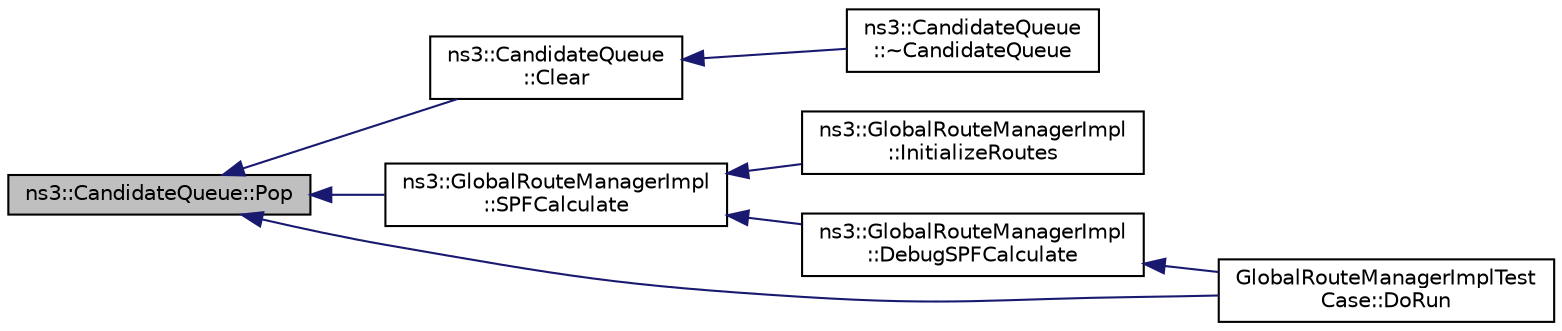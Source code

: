 digraph "ns3::CandidateQueue::Pop"
{
  edge [fontname="Helvetica",fontsize="10",labelfontname="Helvetica",labelfontsize="10"];
  node [fontname="Helvetica",fontsize="10",shape=record];
  rankdir="LR";
  Node1 [label="ns3::CandidateQueue::Pop",height=0.2,width=0.4,color="black", fillcolor="grey75", style="filled", fontcolor="black"];
  Node1 -> Node2 [dir="back",color="midnightblue",fontsize="10",style="solid"];
  Node2 [label="ns3::CandidateQueue\l::Clear",height=0.2,width=0.4,color="black", fillcolor="white", style="filled",URL="$d1/df1/classns3_1_1CandidateQueue.html#a2c661625c97b0251e9013bd61435cc01",tooltip="Empty the Candidate Queue and release all of the resources associated with the Shortest Path First Ve..."];
  Node2 -> Node3 [dir="back",color="midnightblue",fontsize="10",style="solid"];
  Node3 [label="ns3::CandidateQueue\l::~CandidateQueue",height=0.2,width=0.4,color="black", fillcolor="white", style="filled",URL="$d1/df1/classns3_1_1CandidateQueue.html#a8fb11f89dab8a2c5006f48756804b052",tooltip="Destroy an SPF Candidate Queue and release any resources held by the contents. "];
  Node1 -> Node4 [dir="back",color="midnightblue",fontsize="10",style="solid"];
  Node4 [label="ns3::GlobalRouteManagerImpl\l::SPFCalculate",height=0.2,width=0.4,color="black", fillcolor="white", style="filled",URL="$d5/dab/classns3_1_1GlobalRouteManagerImpl.html#a03cdea3013a73c90ae8d67946b237c45",tooltip="Calculate the shortest path first (SPF) tree. "];
  Node4 -> Node5 [dir="back",color="midnightblue",fontsize="10",style="solid"];
  Node5 [label="ns3::GlobalRouteManagerImpl\l::InitializeRoutes",height=0.2,width=0.4,color="black", fillcolor="white", style="filled",URL="$d5/dab/classns3_1_1GlobalRouteManagerImpl.html#a25f57b2c41927c1a3f0bbba596accb6b",tooltip="Compute routes using a Dijkstra SPF computation and populate per-node forwarding tables. "];
  Node4 -> Node6 [dir="back",color="midnightblue",fontsize="10",style="solid"];
  Node6 [label="ns3::GlobalRouteManagerImpl\l::DebugSPFCalculate",height=0.2,width=0.4,color="black", fillcolor="white", style="filled",URL="$d5/dab/classns3_1_1GlobalRouteManagerImpl.html#aaa692001ef22911e3483583b0de78909",tooltip="Debugging routine; call the core SPF from the unit tests. "];
  Node6 -> Node7 [dir="back",color="midnightblue",fontsize="10",style="solid"];
  Node7 [label="GlobalRouteManagerImplTest\lCase::DoRun",height=0.2,width=0.4,color="black", fillcolor="white", style="filled",URL="$d8/d09/classGlobalRouteManagerImplTestCase.html#aed56fd8ecbd7ecaa5473b9793d0befc1",tooltip="Implementation to actually run this TestCase. "];
  Node1 -> Node7 [dir="back",color="midnightblue",fontsize="10",style="solid"];
}
